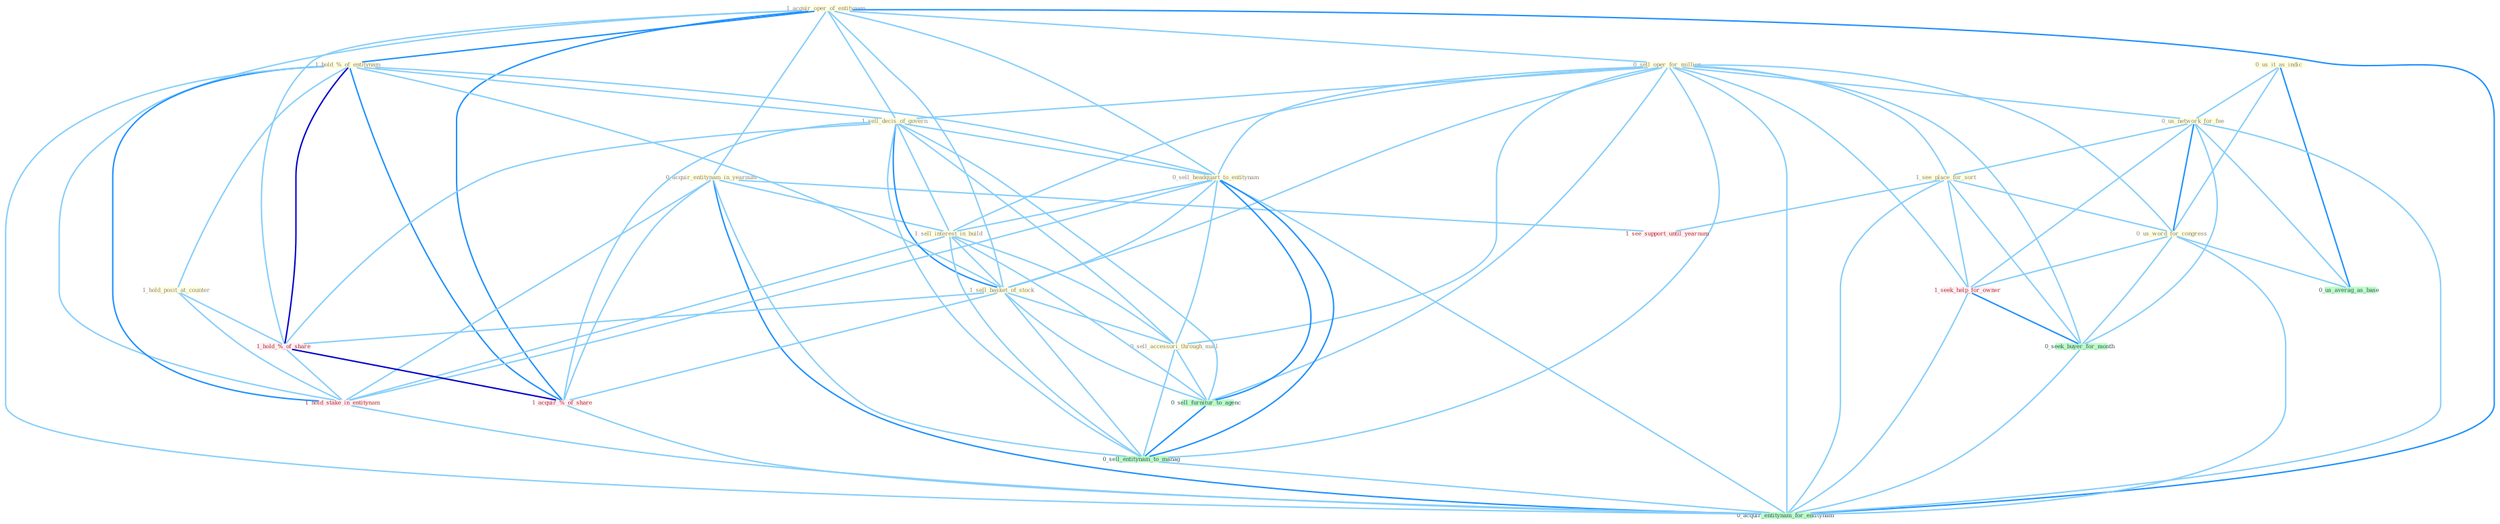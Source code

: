Graph G{ 
    node
    [shape=polygon,style=filled,width=.5,height=.06,color="#BDFCC9",fixedsize=true,fontsize=4,
    fontcolor="#2f4f4f"];
    {node
    [color="#ffffe0", fontcolor="#8b7d6b"] "0_us_it_as_indic " "1_acquir_oper_of_entitynam " "1_hold_%_of_entitynam " "0_sell_oper_for_million " "0_us_network_for_fee " "0_acquir_entitynam_in_yearnum " "1_sell_decis_of_govern " "1_see_place_for_sort " "1_hold_posit_at_counter " "0_us_word_for_congress " "0_sell_headquart_to_entitynam " "1_sell_interest_in_build " "1_sell_basket_of_stock " "0_sell_accessori_through_mail "}
{node [color="#fff0f5", fontcolor="#b22222"] "1_hold_%_of_share " "1_hold_stake_in_entitynam " "1_seek_help_for_owner " "1_acquir_%_of_share " "1_see_support_until_yearnum "}
edge [color="#B0E2FF"];

	"0_us_it_as_indic " -- "0_us_network_for_fee " [w="1", color="#87cefa" ];
	"0_us_it_as_indic " -- "0_us_word_for_congress " [w="1", color="#87cefa" ];
	"0_us_it_as_indic " -- "0_us_averag_as_base " [w="2", color="#1e90ff" , len=0.8];
	"1_acquir_oper_of_entitynam " -- "1_hold_%_of_entitynam " [w="2", color="#1e90ff" , len=0.8];
	"1_acquir_oper_of_entitynam " -- "0_sell_oper_for_million " [w="1", color="#87cefa" ];
	"1_acquir_oper_of_entitynam " -- "0_acquir_entitynam_in_yearnum " [w="1", color="#87cefa" ];
	"1_acquir_oper_of_entitynam " -- "1_sell_decis_of_govern " [w="1", color="#87cefa" ];
	"1_acquir_oper_of_entitynam " -- "0_sell_headquart_to_entitynam " [w="1", color="#87cefa" ];
	"1_acquir_oper_of_entitynam " -- "1_sell_basket_of_stock " [w="1", color="#87cefa" ];
	"1_acquir_oper_of_entitynam " -- "1_hold_%_of_share " [w="1", color="#87cefa" ];
	"1_acquir_oper_of_entitynam " -- "1_hold_stake_in_entitynam " [w="1", color="#87cefa" ];
	"1_acquir_oper_of_entitynam " -- "1_acquir_%_of_share " [w="2", color="#1e90ff" , len=0.8];
	"1_acquir_oper_of_entitynam " -- "0_acquir_entitynam_for_entitynam " [w="2", color="#1e90ff" , len=0.8];
	"1_hold_%_of_entitynam " -- "1_sell_decis_of_govern " [w="1", color="#87cefa" ];
	"1_hold_%_of_entitynam " -- "1_hold_posit_at_counter " [w="1", color="#87cefa" ];
	"1_hold_%_of_entitynam " -- "0_sell_headquart_to_entitynam " [w="1", color="#87cefa" ];
	"1_hold_%_of_entitynam " -- "1_sell_basket_of_stock " [w="1", color="#87cefa" ];
	"1_hold_%_of_entitynam " -- "1_hold_%_of_share " [w="3", color="#0000cd" , len=0.6];
	"1_hold_%_of_entitynam " -- "1_hold_stake_in_entitynam " [w="2", color="#1e90ff" , len=0.8];
	"1_hold_%_of_entitynam " -- "1_acquir_%_of_share " [w="2", color="#1e90ff" , len=0.8];
	"1_hold_%_of_entitynam " -- "0_acquir_entitynam_for_entitynam " [w="1", color="#87cefa" ];
	"0_sell_oper_for_million " -- "0_us_network_for_fee " [w="1", color="#87cefa" ];
	"0_sell_oper_for_million " -- "1_sell_decis_of_govern " [w="1", color="#87cefa" ];
	"0_sell_oper_for_million " -- "1_see_place_for_sort " [w="1", color="#87cefa" ];
	"0_sell_oper_for_million " -- "0_us_word_for_congress " [w="1", color="#87cefa" ];
	"0_sell_oper_for_million " -- "0_sell_headquart_to_entitynam " [w="1", color="#87cefa" ];
	"0_sell_oper_for_million " -- "1_sell_interest_in_build " [w="1", color="#87cefa" ];
	"0_sell_oper_for_million " -- "1_sell_basket_of_stock " [w="1", color="#87cefa" ];
	"0_sell_oper_for_million " -- "0_sell_accessori_through_mail " [w="1", color="#87cefa" ];
	"0_sell_oper_for_million " -- "1_seek_help_for_owner " [w="1", color="#87cefa" ];
	"0_sell_oper_for_million " -- "0_seek_buyer_for_month " [w="1", color="#87cefa" ];
	"0_sell_oper_for_million " -- "0_sell_furnitur_to_agenc " [w="1", color="#87cefa" ];
	"0_sell_oper_for_million " -- "0_sell_entitynam_to_manag " [w="1", color="#87cefa" ];
	"0_sell_oper_for_million " -- "0_acquir_entitynam_for_entitynam " [w="1", color="#87cefa" ];
	"0_us_network_for_fee " -- "1_see_place_for_sort " [w="1", color="#87cefa" ];
	"0_us_network_for_fee " -- "0_us_word_for_congress " [w="2", color="#1e90ff" , len=0.8];
	"0_us_network_for_fee " -- "1_seek_help_for_owner " [w="1", color="#87cefa" ];
	"0_us_network_for_fee " -- "0_seek_buyer_for_month " [w="1", color="#87cefa" ];
	"0_us_network_for_fee " -- "0_us_averag_as_base " [w="1", color="#87cefa" ];
	"0_us_network_for_fee " -- "0_acquir_entitynam_for_entitynam " [w="1", color="#87cefa" ];
	"0_acquir_entitynam_in_yearnum " -- "1_sell_interest_in_build " [w="1", color="#87cefa" ];
	"0_acquir_entitynam_in_yearnum " -- "1_hold_stake_in_entitynam " [w="1", color="#87cefa" ];
	"0_acquir_entitynam_in_yearnum " -- "1_acquir_%_of_share " [w="1", color="#87cefa" ];
	"0_acquir_entitynam_in_yearnum " -- "1_see_support_until_yearnum " [w="1", color="#87cefa" ];
	"0_acquir_entitynam_in_yearnum " -- "0_sell_entitynam_to_manag " [w="1", color="#87cefa" ];
	"0_acquir_entitynam_in_yearnum " -- "0_acquir_entitynam_for_entitynam " [w="2", color="#1e90ff" , len=0.8];
	"1_sell_decis_of_govern " -- "0_sell_headquart_to_entitynam " [w="1", color="#87cefa" ];
	"1_sell_decis_of_govern " -- "1_sell_interest_in_build " [w="1", color="#87cefa" ];
	"1_sell_decis_of_govern " -- "1_sell_basket_of_stock " [w="2", color="#1e90ff" , len=0.8];
	"1_sell_decis_of_govern " -- "0_sell_accessori_through_mail " [w="1", color="#87cefa" ];
	"1_sell_decis_of_govern " -- "1_hold_%_of_share " [w="1", color="#87cefa" ];
	"1_sell_decis_of_govern " -- "1_acquir_%_of_share " [w="1", color="#87cefa" ];
	"1_sell_decis_of_govern " -- "0_sell_furnitur_to_agenc " [w="1", color="#87cefa" ];
	"1_sell_decis_of_govern " -- "0_sell_entitynam_to_manag " [w="1", color="#87cefa" ];
	"1_see_place_for_sort " -- "0_us_word_for_congress " [w="1", color="#87cefa" ];
	"1_see_place_for_sort " -- "1_seek_help_for_owner " [w="1", color="#87cefa" ];
	"1_see_place_for_sort " -- "0_seek_buyer_for_month " [w="1", color="#87cefa" ];
	"1_see_place_for_sort " -- "1_see_support_until_yearnum " [w="1", color="#87cefa" ];
	"1_see_place_for_sort " -- "0_acquir_entitynam_for_entitynam " [w="1", color="#87cefa" ];
	"1_hold_posit_at_counter " -- "1_hold_%_of_share " [w="1", color="#87cefa" ];
	"1_hold_posit_at_counter " -- "1_hold_stake_in_entitynam " [w="1", color="#87cefa" ];
	"0_us_word_for_congress " -- "1_seek_help_for_owner " [w="1", color="#87cefa" ];
	"0_us_word_for_congress " -- "0_seek_buyer_for_month " [w="1", color="#87cefa" ];
	"0_us_word_for_congress " -- "0_us_averag_as_base " [w="1", color="#87cefa" ];
	"0_us_word_for_congress " -- "0_acquir_entitynam_for_entitynam " [w="1", color="#87cefa" ];
	"0_sell_headquart_to_entitynam " -- "1_sell_interest_in_build " [w="1", color="#87cefa" ];
	"0_sell_headquart_to_entitynam " -- "1_sell_basket_of_stock " [w="1", color="#87cefa" ];
	"0_sell_headquart_to_entitynam " -- "0_sell_accessori_through_mail " [w="1", color="#87cefa" ];
	"0_sell_headquart_to_entitynam " -- "1_hold_stake_in_entitynam " [w="1", color="#87cefa" ];
	"0_sell_headquart_to_entitynam " -- "0_sell_furnitur_to_agenc " [w="2", color="#1e90ff" , len=0.8];
	"0_sell_headquart_to_entitynam " -- "0_sell_entitynam_to_manag " [w="2", color="#1e90ff" , len=0.8];
	"0_sell_headquart_to_entitynam " -- "0_acquir_entitynam_for_entitynam " [w="1", color="#87cefa" ];
	"1_sell_interest_in_build " -- "1_sell_basket_of_stock " [w="1", color="#87cefa" ];
	"1_sell_interest_in_build " -- "0_sell_accessori_through_mail " [w="1", color="#87cefa" ];
	"1_sell_interest_in_build " -- "1_hold_stake_in_entitynam " [w="1", color="#87cefa" ];
	"1_sell_interest_in_build " -- "0_sell_furnitur_to_agenc " [w="1", color="#87cefa" ];
	"1_sell_interest_in_build " -- "0_sell_entitynam_to_manag " [w="1", color="#87cefa" ];
	"1_sell_basket_of_stock " -- "0_sell_accessori_through_mail " [w="1", color="#87cefa" ];
	"1_sell_basket_of_stock " -- "1_hold_%_of_share " [w="1", color="#87cefa" ];
	"1_sell_basket_of_stock " -- "1_acquir_%_of_share " [w="1", color="#87cefa" ];
	"1_sell_basket_of_stock " -- "0_sell_furnitur_to_agenc " [w="1", color="#87cefa" ];
	"1_sell_basket_of_stock " -- "0_sell_entitynam_to_manag " [w="1", color="#87cefa" ];
	"0_sell_accessori_through_mail " -- "0_sell_furnitur_to_agenc " [w="1", color="#87cefa" ];
	"0_sell_accessori_through_mail " -- "0_sell_entitynam_to_manag " [w="1", color="#87cefa" ];
	"1_hold_%_of_share " -- "1_hold_stake_in_entitynam " [w="1", color="#87cefa" ];
	"1_hold_%_of_share " -- "1_acquir_%_of_share " [w="3", color="#0000cd" , len=0.6];
	"1_hold_stake_in_entitynam " -- "0_acquir_entitynam_for_entitynam " [w="1", color="#87cefa" ];
	"1_seek_help_for_owner " -- "0_seek_buyer_for_month " [w="2", color="#1e90ff" , len=0.8];
	"1_seek_help_for_owner " -- "0_acquir_entitynam_for_entitynam " [w="1", color="#87cefa" ];
	"0_seek_buyer_for_month " -- "0_acquir_entitynam_for_entitynam " [w="1", color="#87cefa" ];
	"1_acquir_%_of_share " -- "0_acquir_entitynam_for_entitynam " [w="1", color="#87cefa" ];
	"0_sell_furnitur_to_agenc " -- "0_sell_entitynam_to_manag " [w="2", color="#1e90ff" , len=0.8];
	"0_sell_entitynam_to_manag " -- "0_acquir_entitynam_for_entitynam " [w="1", color="#87cefa" ];
}
